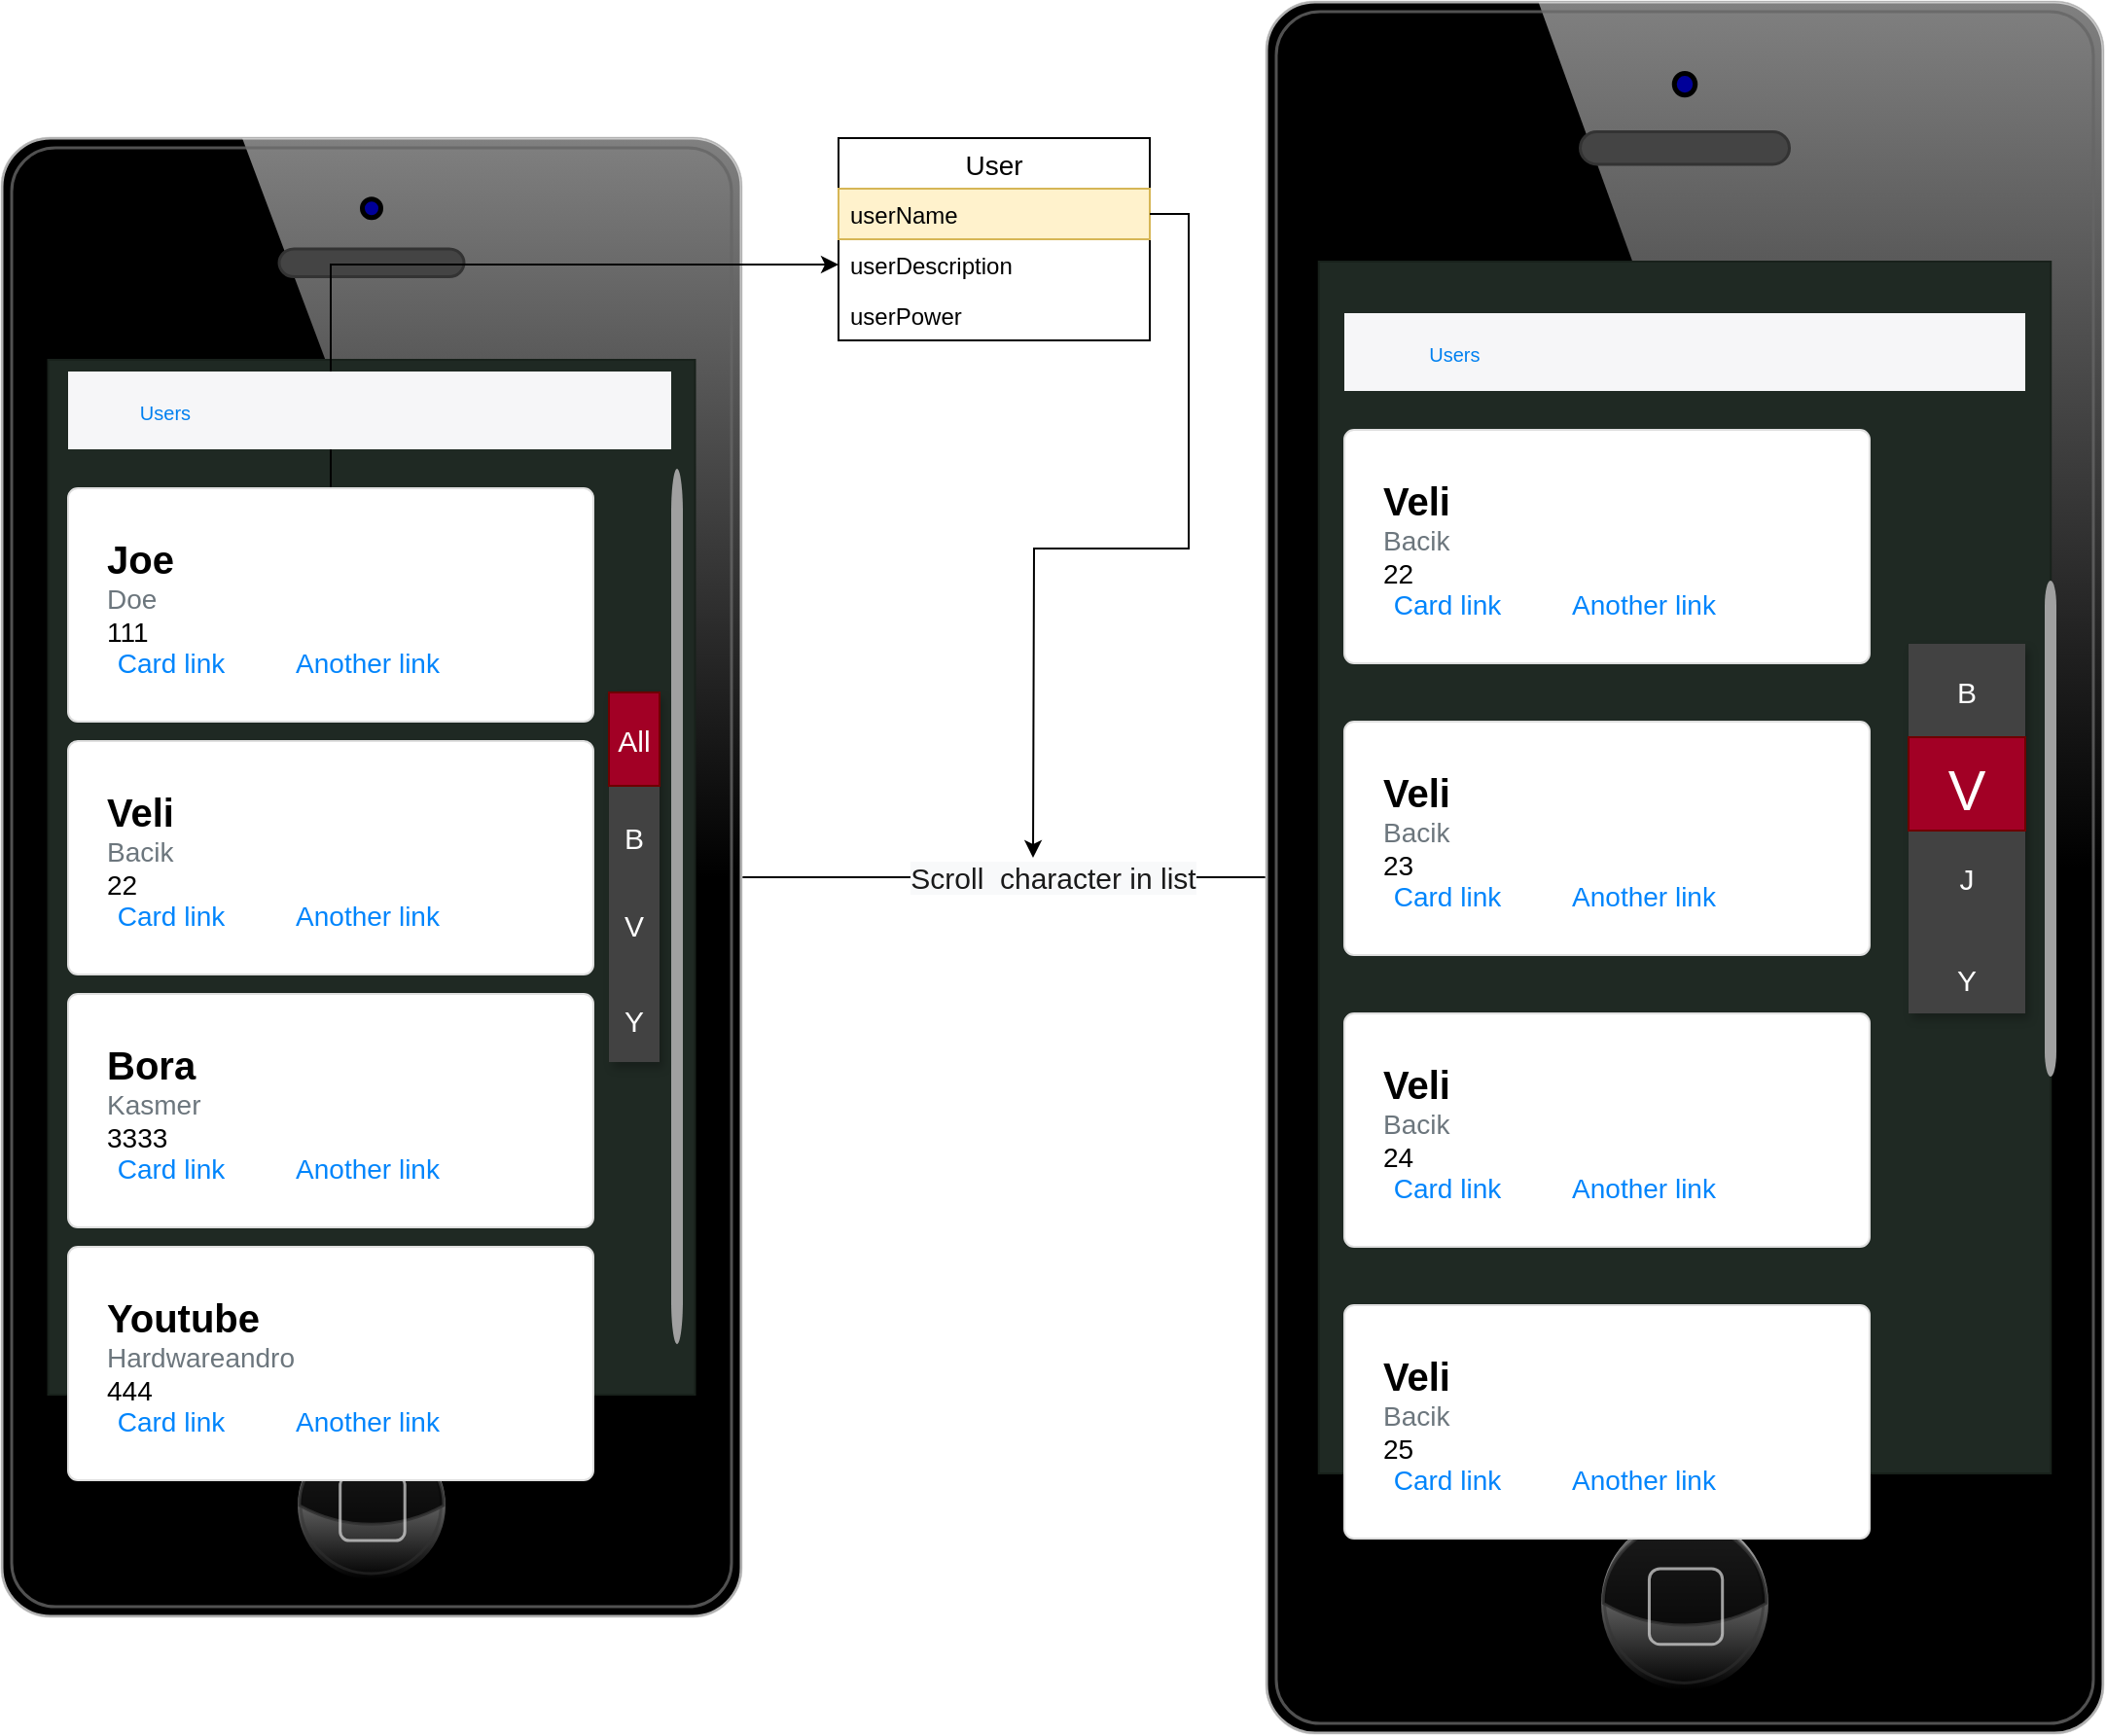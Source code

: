 <mxfile version="13.0.3" type="device"><diagram id="6hGFLwfOUW9BJ-s0fimq" name="Page-1"><mxGraphModel dx="586" dy="860" grid="1" gridSize="10" guides="1" tooltips="1" connect="1" arrows="1" fold="1" page="1" pageScale="1" pageWidth="827" pageHeight="1169" background="none" math="0" shadow="0"><root><mxCell id="0"/><mxCell id="1" parent="0"/><mxCell id="3" value="User" style="swimlane;fontStyle=0;childLayout=stackLayout;horizontal=1;startSize=26;horizontalStack=0;resizeParent=1;resizeParentMax=0;resizeLast=0;collapsible=1;marginBottom=0;align=center;fontSize=14;fillColor=none;" parent="1" vertex="1"><mxGeometry x="500" y="100" width="160" height="104" as="geometry"/></mxCell><mxCell id="4" value="userName" style="text;strokeColor=#d6b656;fillColor=#fff2cc;spacingLeft=4;spacingRight=4;overflow=hidden;rotatable=0;points=[[0,0.5],[1,0.5]];portConstraint=eastwest;fontSize=12;" parent="3" vertex="1"><mxGeometry y="26" width="160" height="26" as="geometry"/></mxCell><mxCell id="5" value="userDescription" style="text;strokeColor=none;fillColor=none;spacingLeft=4;spacingRight=4;overflow=hidden;rotatable=0;points=[[0,0.5],[1,0.5]];portConstraint=eastwest;fontSize=12;" parent="3" vertex="1"><mxGeometry y="52" width="160" height="26" as="geometry"/></mxCell><mxCell id="6" value="userPower" style="text;strokeColor=none;fillColor=none;spacingLeft=4;spacingRight=4;overflow=hidden;rotatable=0;points=[[0,0.5],[1,0.5]];portConstraint=eastwest;fontSize=12;" parent="3" vertex="1"><mxGeometry y="78" width="160" height="26" as="geometry"/></mxCell><mxCell id="85" style="edgeStyle=orthogonalEdgeStyle;rounded=0;orthogonalLoop=1;jettySize=auto;html=1;entryX=0;entryY=0.5;entryDx=0;entryDy=0;fontSize=15;fontColor=#FFFFFF;" parent="1" source="8" target="59" edge="1"><mxGeometry relative="1" as="geometry"/></mxCell><mxCell id="hQ8JkJM4Jedd3VYKI8B9-101" value="&lt;span style=&quot;font-size: 15px ; background-color: rgb(248 , 249 , 250)&quot;&gt;Scroll&amp;nbsp; character in list&lt;br&gt;&lt;/span&gt;" style="edgeLabel;html=1;align=center;verticalAlign=middle;resizable=0;points=[];fontColor=#1A1A1A;" parent="85" vertex="1" connectable="0"><mxGeometry x="-0.852" y="2" relative="1" as="geometry"><mxPoint x="112" y="2" as="offset"/></mxGeometry></mxCell><mxCell id="8" value="" style="verticalLabelPosition=bottom;verticalAlign=top;html=1;shadow=0;dashed=0;strokeWidth=1;shape=mxgraph.ios.iPhone;bgStyle=bgGreen;fillColor=#aaaaaa;" parent="1" vertex="1"><mxGeometry x="70" y="100" width="380" height="760" as="geometry"/></mxCell><mxCell id="23" style="edgeStyle=orthogonalEdgeStyle;rounded=0;orthogonalLoop=1;jettySize=auto;html=1;entryX=0;entryY=0.5;entryDx=0;entryDy=0;" parent="1" source="10" target="5" edge="1"><mxGeometry relative="1" as="geometry"/></mxCell><mxCell id="10" value="&lt;span style=&quot;font-size: 20px&quot;&gt;&lt;b&gt;Joe&lt;br&gt;&lt;/b&gt;&lt;/span&gt;&lt;font color=&quot;#6c767d&quot;&gt;Doe&lt;/font&gt;&lt;br style=&quot;font-size: 14px&quot;&gt;111" style="html=1;shadow=0;dashed=0;shape=mxgraph.bootstrap.rrect;rSize=5;strokeColor=#DFDFDF;html=1;whiteSpace=wrap;fillColor=#ffffff;fontColor=#000000;verticalAlign=top;align=left;spacing=20;fontSize=14;" parent="1" vertex="1"><mxGeometry x="104" y="280" width="270" height="120" as="geometry"/></mxCell><mxCell id="11" value="Card link" style="html=1;shadow=0;dashed=0;shape=mxgraph.bootstrap.rrect;rSize=5;perimeter=none;whiteSpace=wrap;fillColor=none;strokeColor=none;fontColor=#0085FC;resizeWidth=1;fontSize=14;align=center;" parent="10" vertex="1"><mxGeometry y="1" width="86.4" height="40" relative="1" as="geometry"><mxPoint x="10" y="-50" as="offset"/></mxGeometry></mxCell><mxCell id="12" value="Another link" style="html=1;shadow=0;dashed=0;shape=mxgraph.bootstrap.rrect;rSize=5;perimeter=none;whiteSpace=wrap;fillColor=none;strokeColor=none;fontColor=#0085FC;resizeWidth=1;fontSize=14;align=center;" parent="10" vertex="1"><mxGeometry y="1" width="108" height="40" relative="1" as="geometry"><mxPoint x="100" y="-50" as="offset"/></mxGeometry></mxCell><mxCell id="13" value="&lt;span style=&quot;font-size: 20px&quot;&gt;&lt;b&gt;Veli&lt;br&gt;&lt;/b&gt;&lt;/span&gt;&lt;font color=&quot;#6c767d&quot;&gt;Bacik&lt;/font&gt;&lt;br style=&quot;font-size: 14px&quot;&gt;22" style="html=1;shadow=0;dashed=0;shape=mxgraph.bootstrap.rrect;rSize=5;strokeColor=#DFDFDF;html=1;whiteSpace=wrap;fillColor=#ffffff;fontColor=#000000;verticalAlign=top;align=left;spacing=20;fontSize=14;" parent="1" vertex="1"><mxGeometry x="104" y="410" width="270" height="120" as="geometry"/></mxCell><mxCell id="14" value="Card link" style="html=1;shadow=0;dashed=0;shape=mxgraph.bootstrap.rrect;rSize=5;perimeter=none;whiteSpace=wrap;fillColor=none;strokeColor=none;fontColor=#0085FC;resizeWidth=1;fontSize=14;align=center;" parent="13" vertex="1"><mxGeometry y="1" width="86.4" height="40" relative="1" as="geometry"><mxPoint x="10" y="-50" as="offset"/></mxGeometry></mxCell><mxCell id="15" value="Another link" style="html=1;shadow=0;dashed=0;shape=mxgraph.bootstrap.rrect;rSize=5;perimeter=none;whiteSpace=wrap;fillColor=none;strokeColor=none;fontColor=#0085FC;resizeWidth=1;fontSize=14;align=center;" parent="13" vertex="1"><mxGeometry y="1" width="108" height="40" relative="1" as="geometry"><mxPoint x="100" y="-50" as="offset"/></mxGeometry></mxCell><mxCell id="16" value="&lt;span style=&quot;font-size: 20px&quot;&gt;&lt;b&gt;Bora&lt;br&gt;&lt;/b&gt;&lt;/span&gt;&lt;font color=&quot;#6c767d&quot;&gt;Kasmer&lt;/font&gt;&lt;br style=&quot;font-size: 14px&quot;&gt;3333" style="html=1;shadow=0;dashed=0;shape=mxgraph.bootstrap.rrect;rSize=5;strokeColor=#DFDFDF;html=1;whiteSpace=wrap;fillColor=#ffffff;fontColor=#000000;verticalAlign=top;align=left;spacing=20;fontSize=14;" parent="1" vertex="1"><mxGeometry x="104" y="540" width="270" height="120" as="geometry"/></mxCell><mxCell id="17" value="Card link" style="html=1;shadow=0;dashed=0;shape=mxgraph.bootstrap.rrect;rSize=5;perimeter=none;whiteSpace=wrap;fillColor=none;strokeColor=none;fontColor=#0085FC;resizeWidth=1;fontSize=14;align=center;" parent="16" vertex="1"><mxGeometry y="1" width="86.4" height="40" relative="1" as="geometry"><mxPoint x="10" y="-50" as="offset"/></mxGeometry></mxCell><mxCell id="18" value="Another link" style="html=1;shadow=0;dashed=0;shape=mxgraph.bootstrap.rrect;rSize=5;perimeter=none;whiteSpace=wrap;fillColor=none;strokeColor=none;fontColor=#0085FC;resizeWidth=1;fontSize=14;align=center;" parent="16" vertex="1"><mxGeometry y="1" width="108" height="40" relative="1" as="geometry"><mxPoint x="100" y="-50" as="offset"/></mxGeometry></mxCell><mxCell id="19" value="" style="html=1;verticalLabelPosition=bottom;labelBackgroundColor=#ffffff;verticalAlign=top;shadow=0;dashed=0;strokeWidth=2;shape=mxgraph.ios7.misc.scroll_(vertical);fillColor=#a0a0a0;" parent="1" vertex="1"><mxGeometry x="414" y="270" width="6" height="450" as="geometry"/></mxCell><mxCell id="20" value="&lt;b&gt;&lt;font style=&quot;font-size: 20px&quot;&gt;Youtube&lt;br&gt;&lt;/font&gt;&lt;/b&gt;&lt;font color=&quot;#6c767d&quot;&gt;Hardwareandro&lt;/font&gt;&lt;br style=&quot;font-size: 14px&quot;&gt;444" style="html=1;shadow=0;dashed=0;shape=mxgraph.bootstrap.rrect;rSize=5;strokeColor=#DFDFDF;html=1;whiteSpace=wrap;fillColor=#ffffff;fontColor=#000000;verticalAlign=top;align=left;spacing=20;fontSize=14;" parent="1" vertex="1"><mxGeometry x="104" y="670" width="270" height="120" as="geometry"/></mxCell><mxCell id="21" value="Card link" style="html=1;shadow=0;dashed=0;shape=mxgraph.bootstrap.rrect;rSize=5;perimeter=none;whiteSpace=wrap;fillColor=none;strokeColor=none;fontColor=#0085FC;resizeWidth=1;fontSize=14;align=center;" parent="20" vertex="1"><mxGeometry y="1" width="86.4" height="40" relative="1" as="geometry"><mxPoint x="10" y="-50" as="offset"/></mxGeometry></mxCell><mxCell id="22" value="Another link" style="html=1;shadow=0;dashed=0;shape=mxgraph.bootstrap.rrect;rSize=5;perimeter=none;whiteSpace=wrap;fillColor=none;strokeColor=none;fontColor=#0085FC;resizeWidth=1;fontSize=14;align=center;" parent="20" vertex="1"><mxGeometry y="1" width="108" height="40" relative="1" as="geometry"><mxPoint x="100" y="-50" as="offset"/></mxGeometry></mxCell><mxCell id="24" value="" style="verticalLabelPosition=bottom;verticalAlign=top;html=1;shadow=0;dashed=0;strokeWidth=1;shape=mxgraph.ios.iPhone;bgStyle=bgGreen;fillColor=#aaaaaa;" parent="1" vertex="1"><mxGeometry x="720" y="30" width="430" height="890" as="geometry"/></mxCell><mxCell id="28" value="&lt;span style=&quot;font-size: 20px&quot;&gt;&lt;b&gt;Veli&lt;br&gt;&lt;/b&gt;&lt;/span&gt;&lt;font color=&quot;#6c767d&quot;&gt;Bacik&lt;/font&gt;&lt;br style=&quot;font-size: 14px&quot;&gt;23" style="html=1;shadow=0;dashed=0;shape=mxgraph.bootstrap.rrect;rSize=5;strokeColor=#DFDFDF;html=1;whiteSpace=wrap;fillColor=#ffffff;fontColor=#000000;verticalAlign=top;align=left;spacing=20;fontSize=14;" parent="1" vertex="1"><mxGeometry x="760" y="400" width="270" height="120" as="geometry"/></mxCell><mxCell id="29" value="Card link" style="html=1;shadow=0;dashed=0;shape=mxgraph.bootstrap.rrect;rSize=5;perimeter=none;whiteSpace=wrap;fillColor=none;strokeColor=none;fontColor=#0085FC;resizeWidth=1;fontSize=14;align=center;" parent="28" vertex="1"><mxGeometry y="1" width="86.4" height="40" relative="1" as="geometry"><mxPoint x="10" y="-50" as="offset"/></mxGeometry></mxCell><mxCell id="30" value="Another link" style="html=1;shadow=0;dashed=0;shape=mxgraph.bootstrap.rrect;rSize=5;perimeter=none;whiteSpace=wrap;fillColor=none;strokeColor=none;fontColor=#0085FC;resizeWidth=1;fontSize=14;align=center;" parent="28" vertex="1"><mxGeometry y="1" width="108" height="40" relative="1" as="geometry"><mxPoint x="100" y="-50" as="offset"/></mxGeometry></mxCell><mxCell id="55" value="" style="shape=rect;fillColor=#424242;strokeColor=none;shadow=1;" parent="1" vertex="1"><mxGeometry x="1050" y="360" width="60" height="190" as="geometry"/></mxCell><mxCell id="58" value="B" style="text;verticalAlign=middle;align=center;fontColor=#ffffff;fontSize=15;resizeWidth=1;" parent="55" vertex="1"><mxGeometry width="60" height="48" relative="1" as="geometry"><mxPoint as="offset"/></mxGeometry></mxCell><mxCell id="59" value="V" style="text;verticalAlign=middle;align=center;fontColor=#ffffff;fontSize=29;resizeWidth=1;fillColor=#a20025;strokeColor=#6F0000;" parent="55" vertex="1"><mxGeometry width="60" height="48" relative="1" as="geometry"><mxPoint y="48" as="offset"/></mxGeometry></mxCell><mxCell id="60" value="J" style="text;verticalAlign=middle;align=center;fontColor=#FFFFFF;fontSize=15;resizeWidth=1;" parent="55" vertex="1"><mxGeometry width="60" height="48" relative="1" as="geometry"><mxPoint y="96" as="offset"/></mxGeometry></mxCell><mxCell id="61" value="Y" style="text;verticalAlign=middle;align=center;fontColor=#FFFFFF;fontSize=15;resizeWidth=1;" parent="55" vertex="1"><mxGeometry width="60" height="56" relative="1" as="geometry"><mxPoint y="144" as="offset"/></mxGeometry></mxCell><mxCell id="69" value="&lt;span style=&quot;font-size: 20px&quot;&gt;&lt;b&gt;Veli&lt;br&gt;&lt;/b&gt;&lt;/span&gt;&lt;font color=&quot;#6c767d&quot;&gt;Bacik&lt;/font&gt;&lt;br style=&quot;font-size: 14px&quot;&gt;22" style="html=1;shadow=0;dashed=0;shape=mxgraph.bootstrap.rrect;rSize=5;strokeColor=#DFDFDF;html=1;whiteSpace=wrap;fillColor=#ffffff;fontColor=#000000;verticalAlign=top;align=left;spacing=20;fontSize=14;" parent="1" vertex="1"><mxGeometry x="760" y="250" width="270" height="120" as="geometry"/></mxCell><mxCell id="70" value="Card link" style="html=1;shadow=0;dashed=0;shape=mxgraph.bootstrap.rrect;rSize=5;perimeter=none;whiteSpace=wrap;fillColor=none;strokeColor=none;fontColor=#0085FC;resizeWidth=1;fontSize=14;align=center;" parent="69" vertex="1"><mxGeometry y="1" width="86.4" height="40" relative="1" as="geometry"><mxPoint x="10" y="-50" as="offset"/></mxGeometry></mxCell><mxCell id="71" value="Another link" style="html=1;shadow=0;dashed=0;shape=mxgraph.bootstrap.rrect;rSize=5;perimeter=none;whiteSpace=wrap;fillColor=none;strokeColor=none;fontColor=#0085FC;resizeWidth=1;fontSize=14;align=center;" parent="69" vertex="1"><mxGeometry y="1" width="108" height="40" relative="1" as="geometry"><mxPoint x="100" y="-50" as="offset"/></mxGeometry></mxCell><mxCell id="72" value="&lt;span style=&quot;font-size: 20px&quot;&gt;&lt;b&gt;Veli&lt;br&gt;&lt;/b&gt;&lt;/span&gt;&lt;font color=&quot;#6c767d&quot;&gt;Bacik&lt;/font&gt;&lt;br style=&quot;font-size: 14px&quot;&gt;24" style="html=1;shadow=0;dashed=0;shape=mxgraph.bootstrap.rrect;rSize=5;strokeColor=#DFDFDF;html=1;whiteSpace=wrap;fillColor=#ffffff;fontColor=#000000;verticalAlign=top;align=left;spacing=20;fontSize=14;" parent="1" vertex="1"><mxGeometry x="760" y="550" width="270" height="120" as="geometry"/></mxCell><mxCell id="73" value="Card link" style="html=1;shadow=0;dashed=0;shape=mxgraph.bootstrap.rrect;rSize=5;perimeter=none;whiteSpace=wrap;fillColor=none;strokeColor=none;fontColor=#0085FC;resizeWidth=1;fontSize=14;align=center;" parent="72" vertex="1"><mxGeometry y="1" width="86.4" height="40" relative="1" as="geometry"><mxPoint x="10" y="-50" as="offset"/></mxGeometry></mxCell><mxCell id="74" value="Another link" style="html=1;shadow=0;dashed=0;shape=mxgraph.bootstrap.rrect;rSize=5;perimeter=none;whiteSpace=wrap;fillColor=none;strokeColor=none;fontColor=#0085FC;resizeWidth=1;fontSize=14;align=center;" parent="72" vertex="1"><mxGeometry y="1" width="108" height="40" relative="1" as="geometry"><mxPoint x="100" y="-50" as="offset"/></mxGeometry></mxCell><mxCell id="75" value="&lt;span style=&quot;font-size: 20px&quot;&gt;&lt;b&gt;Veli&lt;br&gt;&lt;/b&gt;&lt;/span&gt;&lt;font color=&quot;#6c767d&quot;&gt;Bacik&lt;/font&gt;&lt;br style=&quot;font-size: 14px&quot;&gt;25" style="html=1;shadow=0;dashed=0;shape=mxgraph.bootstrap.rrect;rSize=5;strokeColor=#DFDFDF;html=1;whiteSpace=wrap;fillColor=#ffffff;fontColor=#000000;verticalAlign=top;align=left;spacing=20;fontSize=14;" parent="1" vertex="1"><mxGeometry x="760" y="700" width="270" height="120" as="geometry"/></mxCell><mxCell id="76" value="Card link" style="html=1;shadow=0;dashed=0;shape=mxgraph.bootstrap.rrect;rSize=5;perimeter=none;whiteSpace=wrap;fillColor=none;strokeColor=none;fontColor=#0085FC;resizeWidth=1;fontSize=14;align=center;" parent="75" vertex="1"><mxGeometry y="1" width="86.4" height="40" relative="1" as="geometry"><mxPoint x="10" y="-50" as="offset"/></mxGeometry></mxCell><mxCell id="77" value="Another link" style="html=1;shadow=0;dashed=0;shape=mxgraph.bootstrap.rrect;rSize=5;perimeter=none;whiteSpace=wrap;fillColor=none;strokeColor=none;fontColor=#0085FC;resizeWidth=1;fontSize=14;align=center;" parent="75" vertex="1"><mxGeometry y="1" width="108" height="40" relative="1" as="geometry"><mxPoint x="100" y="-50" as="offset"/></mxGeometry></mxCell><mxCell id="78" value="" style="html=1;verticalLabelPosition=bottom;labelBackgroundColor=#ffffff;verticalAlign=top;shadow=0;dashed=0;strokeWidth=2;shape=mxgraph.ios7.misc.scroll_(vertical);fillColor=#a0a0a0;fontSize=15;fontColor=#FFFFFF;" parent="1" vertex="1"><mxGeometry x="1120" y="327.5" width="6" height="255" as="geometry"/></mxCell><mxCell id="80" value="" style="shape=rect;fillColor=#F6F6F8;strokeColor=none;fontSize=15;fontColor=#FFFFFF;" parent="1" vertex="1"><mxGeometry x="760" y="190" width="350" height="40" as="geometry"/></mxCell><mxCell id="82" value="Users" style="text;fontColor=#0080f0;fontSize=10;verticalAlign=middle;align=center;spacingTop=2;spacingRight=4;" parent="80" vertex="1"><mxGeometry x="0.002" width="117.378" height="40" as="geometry"/></mxCell><mxCell id="83" value="" style="shape=rect;fillColor=#F6F6F8;strokeColor=none;fontSize=15;fontColor=#FFFFFF;" parent="1" vertex="1"><mxGeometry x="104" y="220" width="310" height="40" as="geometry"/></mxCell><mxCell id="84" value="Users" style="text;fontColor=#0080f0;fontSize=10;verticalAlign=middle;align=center;spacingTop=2;spacingRight=4;" parent="83" vertex="1"><mxGeometry x="0.002" width="103.963" height="40" as="geometry"/></mxCell><mxCell id="97" value="" style="shape=rect;fillColor=#424242;strokeColor=none;shadow=1;" parent="1" vertex="1"><mxGeometry x="382" y="385" width="26" height="190" as="geometry"/></mxCell><mxCell id="98" value="B" style="text;verticalAlign=middle;align=center;fontColor=#ffffff;fontSize=15;resizeWidth=1;" parent="97" vertex="1"><mxGeometry width="26" height="48" relative="1" as="geometry"><mxPoint y="50" as="offset"/></mxGeometry></mxCell><mxCell id="99" value="V" style="text;verticalAlign=middle;align=center;fontColor=#ffffff;fontSize=15;resizeWidth=1;fillColor=none;strokeColor=none;" parent="97" vertex="1"><mxGeometry width="26" height="48" relative="1" as="geometry"><mxPoint y="94.75" as="offset"/></mxGeometry></mxCell><mxCell id="100" value="All" style="text;verticalAlign=middle;align=center;fontColor=#ffffff;fontSize=15;resizeWidth=1;fillColor=#a20025;strokeColor=#6F0000;" parent="97" vertex="1"><mxGeometry width="26" height="48" relative="1" as="geometry"><mxPoint as="offset"/></mxGeometry></mxCell><mxCell id="101" value="Y" style="text;verticalAlign=middle;align=center;fontColor=#FFFFFF;fontSize=15;resizeWidth=1;" parent="97" vertex="1"><mxGeometry width="26" height="56" relative="1" as="geometry"><mxPoint y="140" as="offset"/></mxGeometry></mxCell><mxCell id="ZXcAEzSjuWab3tHPh482-101" style="edgeStyle=orthogonalEdgeStyle;rounded=0;orthogonalLoop=1;jettySize=auto;html=1;" edge="1" parent="1" source="4"><mxGeometry relative="1" as="geometry"><mxPoint x="600" y="470" as="targetPoint"/></mxGeometry></mxCell></root></mxGraphModel></diagram></mxfile>